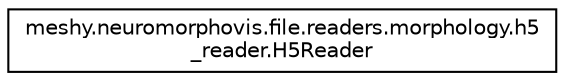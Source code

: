 digraph "Graphical Class Hierarchy"
{
  edge [fontname="Helvetica",fontsize="10",labelfontname="Helvetica",labelfontsize="10"];
  node [fontname="Helvetica",fontsize="10",shape=record];
  rankdir="LR";
  Node1 [label="meshy.neuromorphovis.file.readers.morphology.h5\l_reader.H5Reader",height=0.2,width=0.4,color="black", fillcolor="white", style="filled",URL="$classmeshy_1_1neuromorphovis_1_1file_1_1readers_1_1morphology_1_1h5__reader_1_1H5Reader.html"];
}
